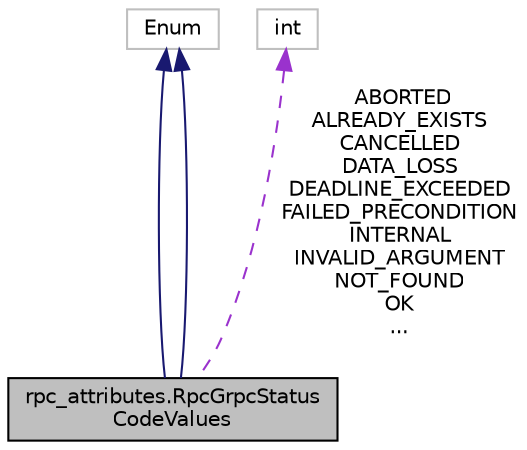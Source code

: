 digraph "rpc_attributes.RpcGrpcStatusCodeValues"
{
 // LATEX_PDF_SIZE
  edge [fontname="Helvetica",fontsize="10",labelfontname="Helvetica",labelfontsize="10"];
  node [fontname="Helvetica",fontsize="10",shape=record];
  Node1 [label="rpc_attributes.RpcGrpcStatus\lCodeValues",height=0.2,width=0.4,color="black", fillcolor="grey75", style="filled", fontcolor="black",tooltip=" "];
  Node2 -> Node1 [dir="back",color="midnightblue",fontsize="10",style="solid",fontname="Helvetica"];
  Node2 [label="Enum",height=0.2,width=0.4,color="grey75", fillcolor="white", style="filled",tooltip=" "];
  Node2 -> Node1 [dir="back",color="midnightblue",fontsize="10",style="solid",fontname="Helvetica"];
  Node3 -> Node1 [dir="back",color="darkorchid3",fontsize="10",style="dashed",label=" ABORTED\nALREADY_EXISTS\nCANCELLED\nDATA_LOSS\nDEADLINE_EXCEEDED\nFAILED_PRECONDITION\nINTERNAL\nINVALID_ARGUMENT\nNOT_FOUND\nOK\n..." ,fontname="Helvetica"];
  Node3 [label="int",height=0.2,width=0.4,color="grey75", fillcolor="white", style="filled",tooltip=" "];
}
